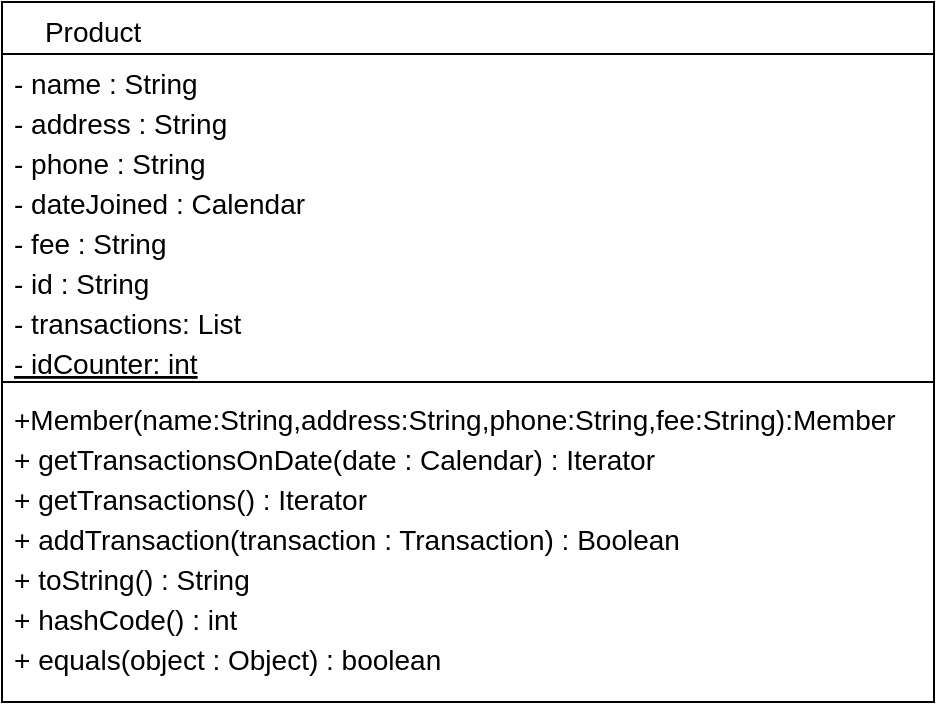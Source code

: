 <mxfile version="14.5.4" type="google"><diagram id="C5RBs43oDa-KdzZeNtuy" name="Page-1"><mxGraphModel dx="1040" dy="597" grid="0" gridSize="10" guides="1" tooltips="1" connect="1" arrows="1" fold="1" page="1" pageScale="1" pageWidth="827" pageHeight="1169" math="0" shadow="0"><root><mxCell id="WIyWlLk6GJQsqaUBKTNV-0"/><mxCell id="WIyWlLk6GJQsqaUBKTNV-1" parent="WIyWlLk6GJQsqaUBKTNV-0"/><mxCell id="zkfFHV4jXpPFQw0GAbJ--0" value="     Product" style="swimlane;fontStyle=0;align=left;verticalAlign=top;childLayout=stackLayout;horizontal=1;startSize=26;horizontalStack=0;resizeParent=1;resizeLast=0;collapsible=1;marginBottom=0;rounded=0;shadow=0;strokeWidth=1;fontSize=14;" parent="WIyWlLk6GJQsqaUBKTNV-1" vertex="1"><mxGeometry x="134" y="80" width="466" height="350" as="geometry"><mxRectangle x="230" y="140" width="160" height="26" as="alternateBounds"/></mxGeometry></mxCell><mxCell id="-x5u47JTYIgVUwheUIsn-3" value="- name : String" style="text;align=left;verticalAlign=top;spacingLeft=4;spacingRight=4;overflow=hidden;rotatable=0;points=[[0,0.5],[1,0.5]];portConstraint=eastwest;fontSize=14;" parent="zkfFHV4jXpPFQw0GAbJ--0" vertex="1"><mxGeometry y="26" width="466" height="20" as="geometry"/></mxCell><mxCell id="-x5u47JTYIgVUwheUIsn-5" value="- address : String" style="text;align=left;verticalAlign=top;spacingLeft=4;spacingRight=4;overflow=hidden;rotatable=0;points=[[0,0.5],[1,0.5]];portConstraint=eastwest;fontSize=14;" parent="zkfFHV4jXpPFQw0GAbJ--0" vertex="1"><mxGeometry y="46" width="466" height="20" as="geometry"/></mxCell><mxCell id="-x5u47JTYIgVUwheUIsn-6" value="- phone : String" style="text;align=left;verticalAlign=top;spacingLeft=4;spacingRight=4;overflow=hidden;rotatable=0;points=[[0,0.5],[1,0.5]];portConstraint=eastwest;fontSize=14;" parent="zkfFHV4jXpPFQw0GAbJ--0" vertex="1"><mxGeometry y="66" width="466" height="20" as="geometry"/></mxCell><mxCell id="-x5u47JTYIgVUwheUIsn-4" value="- dateJoined : Calendar" style="text;align=left;verticalAlign=top;spacingLeft=4;spacingRight=4;overflow=hidden;rotatable=0;points=[[0,0.5],[1,0.5]];portConstraint=eastwest;fontSize=14;fontStyle=0" parent="zkfFHV4jXpPFQw0GAbJ--0" vertex="1"><mxGeometry y="86" width="466" height="20" as="geometry"/></mxCell><mxCell id="mG_qbK1ue6D3z6fU9iRk-22" value="- fee : String" style="text;align=left;verticalAlign=top;spacingLeft=4;spacingRight=4;overflow=hidden;rotatable=0;points=[[0,0.5],[1,0.5]];portConstraint=eastwest;fontSize=14;fontStyle=0" parent="zkfFHV4jXpPFQw0GAbJ--0" vertex="1"><mxGeometry y="106" width="466" height="20" as="geometry"/></mxCell><mxCell id="-x5u47JTYIgVUwheUIsn-11" value="- id : String" style="text;align=left;verticalAlign=top;spacingLeft=4;spacingRight=4;overflow=hidden;rotatable=0;points=[[0,0.5],[1,0.5]];portConstraint=eastwest;fontSize=14;imageWidth=24;imageHeight=24;" parent="zkfFHV4jXpPFQw0GAbJ--0" vertex="1"><mxGeometry y="126" width="466" height="20" as="geometry"/></mxCell><mxCell id="mG_qbK1ue6D3z6fU9iRk-21" value="- transactions: List" style="text;align=left;verticalAlign=top;spacingLeft=4;spacingRight=4;overflow=hidden;rotatable=0;points=[[0,0.5],[1,0.5]];portConstraint=eastwest;fontSize=14;fontStyle=0" parent="zkfFHV4jXpPFQw0GAbJ--0" vertex="1"><mxGeometry y="146" width="466" height="20" as="geometry"/></mxCell><mxCell id="mG_qbK1ue6D3z6fU9iRk-23" value="- idCounter: int" style="text;align=left;verticalAlign=top;spacingLeft=4;spacingRight=4;overflow=hidden;rotatable=0;points=[[0,0.5],[1,0.5]];portConstraint=eastwest;fontSize=14;fontStyle=4" parent="zkfFHV4jXpPFQw0GAbJ--0" vertex="1"><mxGeometry y="166" width="466" height="20" as="geometry"/></mxCell><mxCell id="zkfFHV4jXpPFQw0GAbJ--4" value="" style="line;html=1;strokeWidth=1;align=left;verticalAlign=middle;spacingTop=-1;spacingLeft=3;spacingRight=3;rotatable=0;labelPosition=right;points=[];portConstraint=eastwest;fontSize=14;" parent="zkfFHV4jXpPFQw0GAbJ--0" vertex="1"><mxGeometry y="186" width="466" height="8" as="geometry"/></mxCell><mxCell id="-x5u47JTYIgVUwheUIsn-13" value="+Member(name:String,address:String,phone:String,fee:String):Member" style="text;align=left;verticalAlign=top;spacingLeft=4;spacingRight=4;overflow=hidden;rotatable=0;points=[[0,0.5],[1,0.5]];portConstraint=eastwest;fontSize=14;fontStyle=0" parent="zkfFHV4jXpPFQw0GAbJ--0" vertex="1"><mxGeometry y="194" width="466" height="20" as="geometry"/></mxCell><mxCell id="-uEJGwRNMgOnl8d_M3wu-1" value="+ getTransactionsOnDate(date : Calendar) : Iterator" style="text;align=left;verticalAlign=top;spacingLeft=4;spacingRight=4;overflow=hidden;rotatable=0;points=[[0,0.5],[1,0.5]];portConstraint=eastwest;fontSize=14;fontStyle=0" parent="zkfFHV4jXpPFQw0GAbJ--0" vertex="1"><mxGeometry y="214" width="466" height="20" as="geometry"/></mxCell><mxCell id="mG_qbK1ue6D3z6fU9iRk-26" value="+ getTransactions() : Iterator" style="text;align=left;verticalAlign=top;spacingLeft=4;spacingRight=4;overflow=hidden;rotatable=0;points=[[0,0.5],[1,0.5]];portConstraint=eastwest;fontSize=14;fontStyle=0" parent="zkfFHV4jXpPFQw0GAbJ--0" vertex="1"><mxGeometry y="234" width="466" height="20" as="geometry"/></mxCell><mxCell id="mG_qbK1ue6D3z6fU9iRk-24" value="+ addTransaction(transaction : Transaction) : Boolean" style="text;align=left;verticalAlign=top;spacingLeft=4;spacingRight=4;overflow=hidden;rotatable=0;points=[[0,0.5],[1,0.5]];portConstraint=eastwest;fontSize=14;fontStyle=0" parent="zkfFHV4jXpPFQw0GAbJ--0" vertex="1"><mxGeometry y="254" width="466" height="20" as="geometry"/></mxCell><mxCell id="-x5u47JTYIgVUwheUIsn-14" value="+ toString() : String" style="text;align=left;verticalAlign=top;spacingLeft=4;spacingRight=4;overflow=hidden;rotatable=0;points=[[0,0.5],[1,0.5]];portConstraint=eastwest;fontSize=14;fontStyle=0" parent="zkfFHV4jXpPFQw0GAbJ--0" vertex="1"><mxGeometry y="274" width="466" height="20" as="geometry"/></mxCell><mxCell id="-x5u47JTYIgVUwheUIsn-17" value="+ hashCode() : int" style="text;align=left;verticalAlign=top;spacingLeft=4;spacingRight=4;overflow=hidden;rotatable=0;points=[[0,0.5],[1,0.5]];portConstraint=eastwest;fontSize=14;fontStyle=0" parent="zkfFHV4jXpPFQw0GAbJ--0" vertex="1"><mxGeometry y="294" width="466" height="20" as="geometry"/></mxCell><mxCell id="-uEJGwRNMgOnl8d_M3wu-12" value="+ equals(object : Object) : boolean" style="text;align=left;verticalAlign=top;spacingLeft=4;spacingRight=4;overflow=hidden;rotatable=0;points=[[0,0.5],[1,0.5]];portConstraint=eastwest;fontSize=14;fontStyle=0" parent="zkfFHV4jXpPFQw0GAbJ--0" vertex="1"><mxGeometry y="314" width="466" height="20" as="geometry"/></mxCell></root></mxGraphModel></diagram></mxfile>